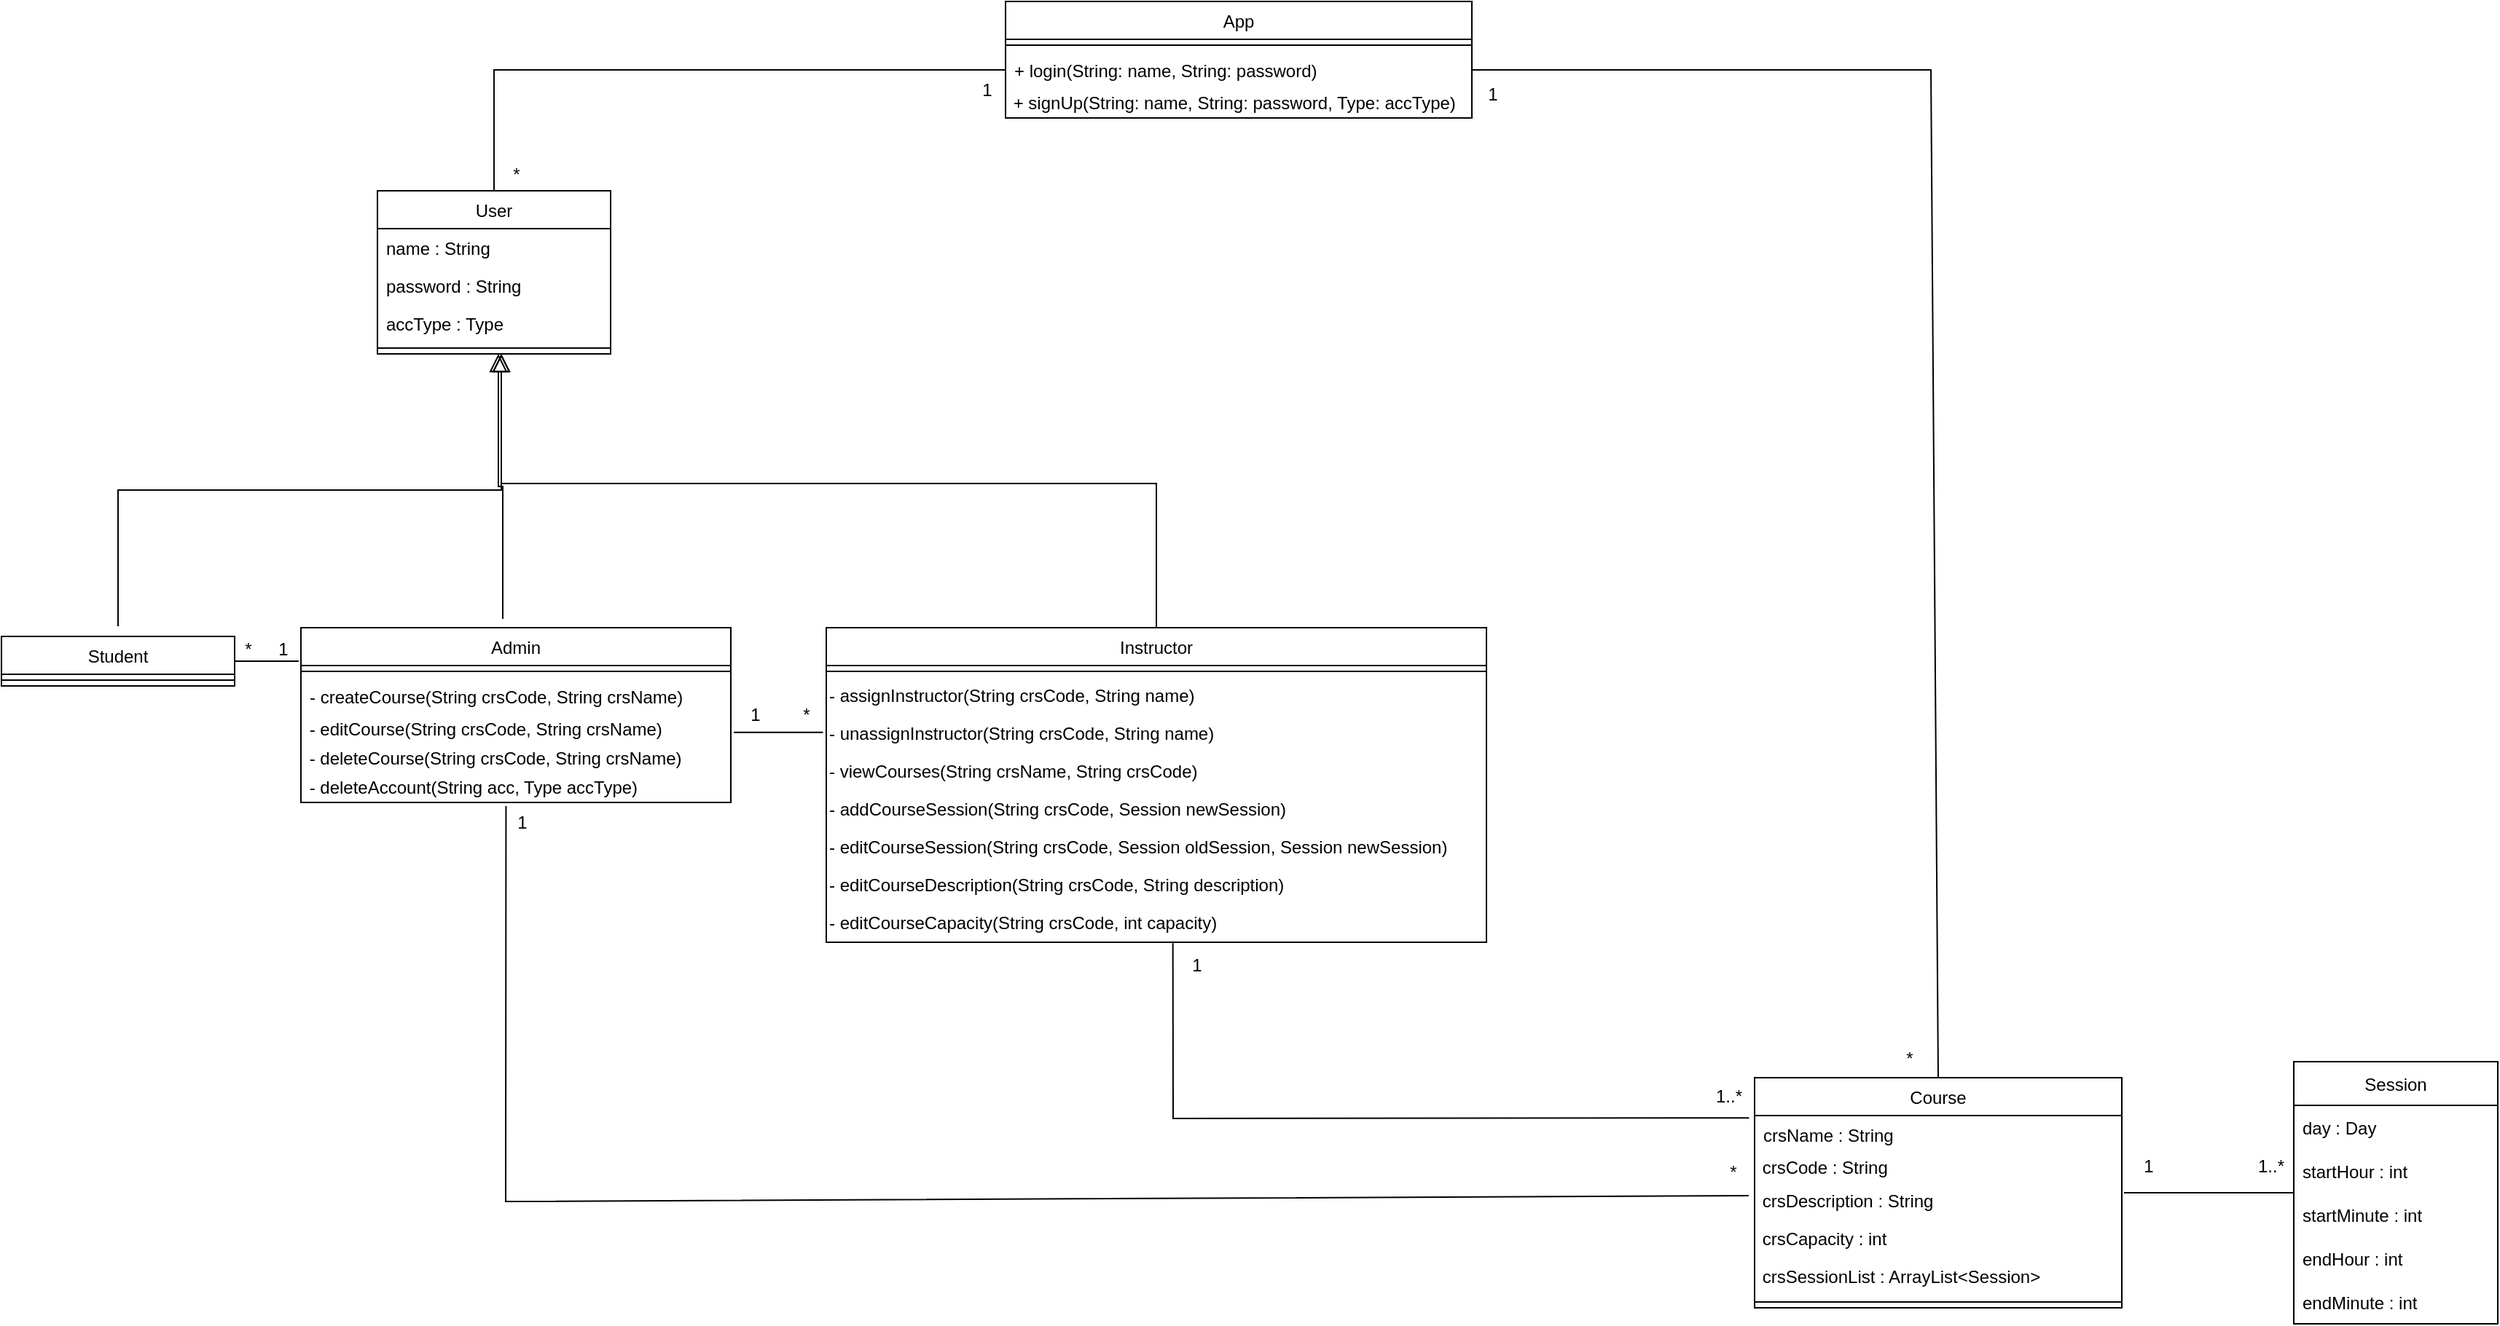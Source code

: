 <mxfile version="20.0.3" type="device"><diagram id="C5RBs43oDa-KdzZeNtuy" name="Page-1"><mxGraphModel dx="1987" dy="2089" grid="0" gridSize="10" guides="1" tooltips="1" connect="1" arrows="1" fold="1" page="1" pageScale="1" pageWidth="827" pageHeight="1169" math="0" shadow="0"><root><mxCell id="WIyWlLk6GJQsqaUBKTNV-0"/><mxCell id="WIyWlLk6GJQsqaUBKTNV-1" parent="WIyWlLk6GJQsqaUBKTNV-0"/><mxCell id="zkfFHV4jXpPFQw0GAbJ--0" value="User" style="swimlane;fontStyle=0;align=center;verticalAlign=top;childLayout=stackLayout;horizontal=1;startSize=26;horizontalStack=0;resizeParent=1;resizeLast=0;collapsible=1;marginBottom=0;rounded=0;shadow=0;strokeWidth=1;" parent="WIyWlLk6GJQsqaUBKTNV-1" vertex="1"><mxGeometry y="120" width="160" height="112" as="geometry"><mxRectangle x="230" y="140" width="160" height="26" as="alternateBounds"/></mxGeometry></mxCell><mxCell id="zkfFHV4jXpPFQw0GAbJ--1" value="name : String" style="text;align=left;verticalAlign=top;spacingLeft=4;spacingRight=4;overflow=hidden;rotatable=0;points=[[0,0.5],[1,0.5]];portConstraint=eastwest;" parent="zkfFHV4jXpPFQw0GAbJ--0" vertex="1"><mxGeometry y="26" width="160" height="26" as="geometry"/></mxCell><mxCell id="zkfFHV4jXpPFQw0GAbJ--2" value="password : String" style="text;align=left;verticalAlign=top;spacingLeft=4;spacingRight=4;overflow=hidden;rotatable=0;points=[[0,0.5],[1,0.5]];portConstraint=eastwest;rounded=0;shadow=0;html=0;" parent="zkfFHV4jXpPFQw0GAbJ--0" vertex="1"><mxGeometry y="52" width="160" height="26" as="geometry"/></mxCell><mxCell id="zkfFHV4jXpPFQw0GAbJ--3" value="accType : Type" style="text;align=left;verticalAlign=top;spacingLeft=4;spacingRight=4;overflow=hidden;rotatable=0;points=[[0,0.5],[1,0.5]];portConstraint=eastwest;rounded=0;shadow=0;html=0;" parent="zkfFHV4jXpPFQw0GAbJ--0" vertex="1"><mxGeometry y="78" width="160" height="26" as="geometry"/></mxCell><mxCell id="zkfFHV4jXpPFQw0GAbJ--4" value="" style="line;html=1;strokeWidth=1;align=left;verticalAlign=middle;spacingTop=-1;spacingLeft=3;spacingRight=3;rotatable=0;labelPosition=right;points=[];portConstraint=eastwest;" parent="zkfFHV4jXpPFQw0GAbJ--0" vertex="1"><mxGeometry y="104" width="160" height="8" as="geometry"/></mxCell><mxCell id="zkfFHV4jXpPFQw0GAbJ--6" value="Admin" style="swimlane;fontStyle=0;align=center;verticalAlign=top;childLayout=stackLayout;horizontal=1;startSize=26;horizontalStack=0;resizeParent=1;resizeLast=0;collapsible=1;marginBottom=0;rounded=0;shadow=0;strokeWidth=1;" parent="WIyWlLk6GJQsqaUBKTNV-1" vertex="1"><mxGeometry x="-52.5" y="420" width="295" height="120" as="geometry"><mxRectangle x="130" y="380" width="160" height="26" as="alternateBounds"/></mxGeometry></mxCell><mxCell id="zkfFHV4jXpPFQw0GAbJ--9" value="" style="line;html=1;strokeWidth=1;align=left;verticalAlign=middle;spacingTop=-1;spacingLeft=3;spacingRight=3;rotatable=0;labelPosition=right;points=[];portConstraint=eastwest;" parent="zkfFHV4jXpPFQw0GAbJ--6" vertex="1"><mxGeometry y="26" width="295" height="8" as="geometry"/></mxCell><mxCell id="zkfFHV4jXpPFQw0GAbJ--11" value="- createCourse(String crsCode, String crsName)" style="text;align=left;verticalAlign=top;spacingLeft=4;spacingRight=4;overflow=hidden;rotatable=0;points=[[0,0.5],[1,0.5]];portConstraint=eastwest;" parent="zkfFHV4jXpPFQw0GAbJ--6" vertex="1"><mxGeometry y="34" width="295" height="26" as="geometry"/></mxCell><mxCell id="dSjiHnSoNEr7GMfDtSUH-16" value="&amp;nbsp;- editCourse(String crsCode, String crsName)" style="text;html=1;resizable=0;autosize=1;align=left;verticalAlign=middle;points=[];fillColor=none;strokeColor=none;rounded=0;" parent="zkfFHV4jXpPFQw0GAbJ--6" vertex="1"><mxGeometry y="60" width="295" height="20" as="geometry"/></mxCell><mxCell id="dSjiHnSoNEr7GMfDtSUH-17" value="&amp;nbsp;- deleteCourse(String crsCode, String crsName)" style="text;html=1;resizable=0;autosize=1;align=left;verticalAlign=middle;points=[];fillColor=none;strokeColor=none;rounded=0;" parent="zkfFHV4jXpPFQw0GAbJ--6" vertex="1"><mxGeometry y="80" width="295" height="20" as="geometry"/></mxCell><mxCell id="dSjiHnSoNEr7GMfDtSUH-19" value="&amp;nbsp;- deleteAccount(String acc, Type accType)" style="text;html=1;resizable=0;autosize=1;align=left;verticalAlign=middle;points=[];fillColor=none;strokeColor=none;rounded=0;" parent="zkfFHV4jXpPFQw0GAbJ--6" vertex="1"><mxGeometry y="100" width="295" height="20" as="geometry"/></mxCell><mxCell id="zkfFHV4jXpPFQw0GAbJ--12" value="" style="endArrow=block;endSize=10;endFill=0;shadow=0;strokeWidth=1;rounded=0;edgeStyle=elbowEdgeStyle;elbow=vertical;" parent="WIyWlLk6GJQsqaUBKTNV-1" edge="1"><mxGeometry width="160" relative="1" as="geometry"><mxPoint x="86" y="414" as="sourcePoint"/><mxPoint x="83" y="232" as="targetPoint"/></mxGeometry></mxCell><mxCell id="zkfFHV4jXpPFQw0GAbJ--13" value="Student" style="swimlane;fontStyle=0;align=center;verticalAlign=top;childLayout=stackLayout;horizontal=1;startSize=26;horizontalStack=0;resizeParent=1;resizeLast=0;collapsible=1;marginBottom=0;rounded=0;shadow=0;strokeWidth=1;" parent="WIyWlLk6GJQsqaUBKTNV-1" vertex="1"><mxGeometry x="-258" y="426" width="160" height="34" as="geometry"><mxRectangle x="340" y="380" width="170" height="26" as="alternateBounds"/></mxGeometry></mxCell><mxCell id="zkfFHV4jXpPFQw0GAbJ--15" value="" style="line;html=1;strokeWidth=1;align=left;verticalAlign=middle;spacingTop=-1;spacingLeft=3;spacingRight=3;rotatable=0;labelPosition=right;points=[];portConstraint=eastwest;" parent="zkfFHV4jXpPFQw0GAbJ--13" vertex="1"><mxGeometry y="26" width="160" height="8" as="geometry"/></mxCell><mxCell id="zkfFHV4jXpPFQw0GAbJ--16" value="" style="endArrow=block;endSize=10;endFill=0;shadow=0;strokeWidth=1;rounded=0;edgeStyle=elbowEdgeStyle;elbow=vertical;" parent="WIyWlLk6GJQsqaUBKTNV-1" edge="1"><mxGeometry width="160" relative="1" as="geometry"><mxPoint x="-178" y="419" as="sourcePoint"/><mxPoint x="85" y="232" as="targetPoint"/></mxGeometry></mxCell><mxCell id="zkfFHV4jXpPFQw0GAbJ--17" value="App" style="swimlane;fontStyle=0;align=center;verticalAlign=top;childLayout=stackLayout;horizontal=1;startSize=26;horizontalStack=0;resizeParent=1;resizeLast=0;collapsible=1;marginBottom=0;rounded=0;shadow=0;strokeWidth=1;" parent="WIyWlLk6GJQsqaUBKTNV-1" vertex="1"><mxGeometry x="431" y="-10" width="320" height="80" as="geometry"><mxRectangle x="550" y="140" width="160" height="26" as="alternateBounds"/></mxGeometry></mxCell><mxCell id="zkfFHV4jXpPFQw0GAbJ--23" value="" style="line;html=1;strokeWidth=1;align=left;verticalAlign=middle;spacingTop=-1;spacingLeft=3;spacingRight=3;rotatable=0;labelPosition=right;points=[];portConstraint=eastwest;" parent="zkfFHV4jXpPFQw0GAbJ--17" vertex="1"><mxGeometry y="26" width="320" height="8" as="geometry"/></mxCell><mxCell id="zkfFHV4jXpPFQw0GAbJ--24" value="+ login(String: name, String: password)" style="text;align=left;verticalAlign=top;spacingLeft=4;spacingRight=4;overflow=hidden;rotatable=0;points=[[0,0.5],[1,0.5]];portConstraint=eastwest;" parent="zkfFHV4jXpPFQw0GAbJ--17" vertex="1"><mxGeometry y="34" width="320" height="26" as="geometry"/></mxCell><mxCell id="dSjiHnSoNEr7GMfDtSUH-7" value="&amp;nbsp;+ signUp(String: name, String: password, Type: accType)" style="text;html=1;align=left;verticalAlign=middle;resizable=0;points=[];autosize=1;strokeColor=none;fillColor=none;" parent="zkfFHV4jXpPFQw0GAbJ--17" vertex="1"><mxGeometry y="60" width="320" height="20" as="geometry"/></mxCell><mxCell id="dSjiHnSoNEr7GMfDtSUH-0" value="Instructor" style="swimlane;fontStyle=0;align=center;verticalAlign=top;childLayout=stackLayout;horizontal=1;startSize=26;horizontalStack=0;resizeParent=1;resizeParentMax=0;resizeLast=0;collapsible=1;marginBottom=0;" parent="WIyWlLk6GJQsqaUBKTNV-1" vertex="1"><mxGeometry x="308" y="420" width="453" height="216" as="geometry"/></mxCell><mxCell id="dSjiHnSoNEr7GMfDtSUH-2" value="" style="line;strokeWidth=1;fillColor=none;align=left;verticalAlign=middle;spacingTop=-1;spacingLeft=3;spacingRight=3;rotatable=0;labelPosition=right;points=[];portConstraint=eastwest;" parent="dSjiHnSoNEr7GMfDtSUH-0" vertex="1"><mxGeometry y="26" width="453" height="8" as="geometry"/></mxCell><mxCell id="snI3bvTsSXkvnuMoRKfe-2" value="- assignInstructor(String crsCode, String name)" style="text;html=1;resizable=0;autosize=1;align=left;verticalAlign=middle;points=[];fillColor=none;strokeColor=none;rounded=0;" parent="dSjiHnSoNEr7GMfDtSUH-0" vertex="1"><mxGeometry y="34" width="453" height="26" as="geometry"/></mxCell><mxCell id="snI3bvTsSXkvnuMoRKfe-3" value="- unassignInstructor(String crsCode, String name)" style="text;html=1;resizable=0;autosize=1;align=left;verticalAlign=middle;points=[];fillColor=none;strokeColor=none;rounded=0;" parent="dSjiHnSoNEr7GMfDtSUH-0" vertex="1"><mxGeometry y="60" width="453" height="26" as="geometry"/></mxCell><mxCell id="snI3bvTsSXkvnuMoRKfe-6" value="- viewCourses(String crsName, String crsCode)" style="text;html=1;resizable=0;autosize=1;align=left;verticalAlign=middle;points=[];fillColor=none;strokeColor=none;rounded=0;" parent="dSjiHnSoNEr7GMfDtSUH-0" vertex="1"><mxGeometry y="86" width="453" height="26" as="geometry"/></mxCell><mxCell id="snI3bvTsSXkvnuMoRKfe-4" value="- addCourseSession(String crsCode, Session newSession)" style="text;html=1;resizable=0;autosize=1;align=left;verticalAlign=middle;points=[];fillColor=none;strokeColor=none;rounded=0;" parent="dSjiHnSoNEr7GMfDtSUH-0" vertex="1"><mxGeometry y="112" width="453" height="26" as="geometry"/></mxCell><mxCell id="snI3bvTsSXkvnuMoRKfe-7" value="- editCourseSession(String crsCode, Session oldSession, Session newSession)" style="text;html=1;resizable=0;autosize=1;align=left;verticalAlign=middle;points=[];fillColor=none;strokeColor=none;rounded=0;" parent="dSjiHnSoNEr7GMfDtSUH-0" vertex="1"><mxGeometry y="138" width="453" height="26" as="geometry"/></mxCell><mxCell id="snI3bvTsSXkvnuMoRKfe-5" value="- editCourseDescription(String crsCode, String description)" style="text;html=1;resizable=0;autosize=1;align=left;verticalAlign=middle;points=[];fillColor=none;strokeColor=none;rounded=0;" parent="dSjiHnSoNEr7GMfDtSUH-0" vertex="1"><mxGeometry y="164" width="453" height="26" as="geometry"/></mxCell><mxCell id="snI3bvTsSXkvnuMoRKfe-8" value="- editCourseCapacity(String crsCode, int capacity)" style="text;html=1;resizable=0;autosize=1;align=left;verticalAlign=middle;points=[];fillColor=none;strokeColor=none;rounded=0;" parent="dSjiHnSoNEr7GMfDtSUH-0" vertex="1"><mxGeometry y="190" width="453" height="26" as="geometry"/></mxCell><mxCell id="dSjiHnSoNEr7GMfDtSUH-8" value="" style="endArrow=none;html=1;rounded=0;entryX=0;entryY=0.5;entryDx=0;entryDy=0;exitX=0.5;exitY=0;exitDx=0;exitDy=0;" parent="WIyWlLk6GJQsqaUBKTNV-1" source="zkfFHV4jXpPFQw0GAbJ--0" target="zkfFHV4jXpPFQw0GAbJ--24" edge="1"><mxGeometry width="50" height="50" relative="1" as="geometry"><mxPoint x="390" y="310" as="sourcePoint"/><mxPoint x="440" y="260" as="targetPoint"/><Array as="points"><mxPoint x="80" y="37"/></Array></mxGeometry></mxCell><mxCell id="dSjiHnSoNEr7GMfDtSUH-9" value="1" style="text;html=1;resizable=0;autosize=1;align=center;verticalAlign=middle;points=[];fillColor=none;strokeColor=none;rounded=0;" parent="WIyWlLk6GJQsqaUBKTNV-1" vertex="1"><mxGeometry x="408" y="41" width="20" height="20" as="geometry"/></mxCell><mxCell id="dSjiHnSoNEr7GMfDtSUH-10" value="*" style="text;html=1;resizable=0;autosize=1;align=center;verticalAlign=middle;points=[];fillColor=none;strokeColor=none;rounded=0;" parent="WIyWlLk6GJQsqaUBKTNV-1" vertex="1"><mxGeometry x="85" y="99" width="20" height="20" as="geometry"/></mxCell><mxCell id="dSjiHnSoNEr7GMfDtSUH-11" value="Course" style="swimlane;fontStyle=0;align=center;verticalAlign=top;childLayout=stackLayout;horizontal=1;startSize=26;horizontalStack=0;resizeParent=1;resizeParentMax=0;resizeLast=0;collapsible=1;marginBottom=0;" parent="WIyWlLk6GJQsqaUBKTNV-1" vertex="1"><mxGeometry x="945" y="729" width="252" height="158" as="geometry"/></mxCell><mxCell id="dSjiHnSoNEr7GMfDtSUH-12" value="crsName : String" style="text;strokeColor=none;fillColor=none;align=left;verticalAlign=top;spacingLeft=4;spacingRight=4;overflow=hidden;rotatable=0;points=[[0,0.5],[1,0.5]];portConstraint=eastwest;" parent="dSjiHnSoNEr7GMfDtSUH-11" vertex="1"><mxGeometry y="26" width="252" height="26" as="geometry"/></mxCell><mxCell id="snI3bvTsSXkvnuMoRKfe-9" value="&amp;nbsp;crsCode : String" style="text;html=1;resizable=0;autosize=1;align=left;verticalAlign=middle;points=[];fillColor=none;strokeColor=none;rounded=0;" parent="dSjiHnSoNEr7GMfDtSUH-11" vertex="1"><mxGeometry y="52" width="252" height="20" as="geometry"/></mxCell><mxCell id="dSjiHnSoNEr7GMfDtSUH-15" value="&amp;nbsp;crsDescription : String" style="text;html=1;resizable=0;autosize=1;align=left;verticalAlign=middle;points=[];fillColor=none;strokeColor=none;rounded=0;" parent="dSjiHnSoNEr7GMfDtSUH-11" vertex="1"><mxGeometry y="72" width="252" height="26" as="geometry"/></mxCell><mxCell id="snI3bvTsSXkvnuMoRKfe-10" value="&amp;nbsp;crsCapacity : int" style="text;html=1;resizable=0;autosize=1;align=left;verticalAlign=middle;points=[];fillColor=none;strokeColor=none;rounded=0;" parent="dSjiHnSoNEr7GMfDtSUH-11" vertex="1"><mxGeometry y="98" width="252" height="26" as="geometry"/></mxCell><mxCell id="snI3bvTsSXkvnuMoRKfe-11" value="&amp;nbsp;crsSessionList : ArrayList&amp;lt;Session&amp;gt;" style="text;html=1;resizable=0;autosize=1;align=left;verticalAlign=middle;points=[];fillColor=none;strokeColor=none;rounded=0;" parent="dSjiHnSoNEr7GMfDtSUH-11" vertex="1"><mxGeometry y="124" width="252" height="26" as="geometry"/></mxCell><mxCell id="dSjiHnSoNEr7GMfDtSUH-13" value="" style="line;strokeWidth=1;fillColor=none;align=left;verticalAlign=middle;spacingTop=-1;spacingLeft=3;spacingRight=3;rotatable=0;labelPosition=right;points=[];portConstraint=eastwest;" parent="dSjiHnSoNEr7GMfDtSUH-11" vertex="1"><mxGeometry y="150" width="252" height="8" as="geometry"/></mxCell><mxCell id="dSjiHnSoNEr7GMfDtSUH-24" value="1" style="text;html=1;resizable=0;autosize=1;align=center;verticalAlign=middle;points=[];fillColor=none;strokeColor=none;rounded=0;" parent="WIyWlLk6GJQsqaUBKTNV-1" vertex="1"><mxGeometry x="755" y="44" width="20" height="20" as="geometry"/></mxCell><mxCell id="dSjiHnSoNEr7GMfDtSUH-33" value="" style="endArrow=none;html=1;rounded=0;entryX=0.5;entryY=0;entryDx=0;entryDy=0;exitX=1;exitY=0.5;exitDx=0;exitDy=0;" parent="WIyWlLk6GJQsqaUBKTNV-1" source="zkfFHV4jXpPFQw0GAbJ--24" target="dSjiHnSoNEr7GMfDtSUH-11" edge="1"><mxGeometry width="50" height="50" relative="1" as="geometry"><mxPoint x="530" y="291.6" as="sourcePoint"/><mxPoint x="649.36" y="209.996" as="targetPoint"/><Array as="points"><mxPoint x="1066" y="37"/></Array></mxGeometry></mxCell><mxCell id="dSjiHnSoNEr7GMfDtSUH-34" value="" style="endArrow=block;endSize=10;endFill=0;shadow=0;strokeWidth=1;rounded=0;edgeStyle=elbowEdgeStyle;elbow=vertical;entryX=0.524;entryY=0.275;entryDx=0;entryDy=0;entryPerimeter=0;" parent="WIyWlLk6GJQsqaUBKTNV-1" source="dSjiHnSoNEr7GMfDtSUH-0" edge="1"><mxGeometry width="160" relative="1" as="geometry"><mxPoint x="447.16" y="478.8" as="sourcePoint"/><mxPoint x="85.0" y="232.0" as="targetPoint"/><Array as="points"><mxPoint x="265" y="321"/><mxPoint x="114.16" y="261.8"/><mxPoint x="227.16" y="303.8"/><mxPoint x="327.16" y="353.8"/></Array></mxGeometry></mxCell><mxCell id="snI3bvTsSXkvnuMoRKfe-12" value="" style="endArrow=none;html=1;rounded=0;exitX=1.006;exitY=0.269;exitDx=0;exitDy=0;exitPerimeter=0;" parent="WIyWlLk6GJQsqaUBKTNV-1" source="dSjiHnSoNEr7GMfDtSUH-15" target="snI3bvTsSXkvnuMoRKfe-13" edge="1"><mxGeometry width="50" height="50" relative="1" as="geometry"><mxPoint x="828" y="244" as="sourcePoint"/><mxPoint x="961" y="247" as="targetPoint"/></mxGeometry></mxCell><mxCell id="snI3bvTsSXkvnuMoRKfe-13" value="Session" style="swimlane;fontStyle=0;childLayout=stackLayout;horizontal=1;startSize=30;horizontalStack=0;resizeParent=1;resizeParentMax=0;resizeLast=0;collapsible=1;marginBottom=0;" parent="WIyWlLk6GJQsqaUBKTNV-1" vertex="1"><mxGeometry x="1315" y="718" width="140" height="180" as="geometry"/></mxCell><mxCell id="snI3bvTsSXkvnuMoRKfe-14" value="day : Day" style="text;strokeColor=none;fillColor=none;align=left;verticalAlign=middle;spacingLeft=4;spacingRight=4;overflow=hidden;points=[[0,0.5],[1,0.5]];portConstraint=eastwest;rotatable=0;" parent="snI3bvTsSXkvnuMoRKfe-13" vertex="1"><mxGeometry y="30" width="140" height="30" as="geometry"/></mxCell><mxCell id="snI3bvTsSXkvnuMoRKfe-15" value="startHour : int" style="text;strokeColor=none;fillColor=none;align=left;verticalAlign=middle;spacingLeft=4;spacingRight=4;overflow=hidden;points=[[0,0.5],[1,0.5]];portConstraint=eastwest;rotatable=0;" parent="snI3bvTsSXkvnuMoRKfe-13" vertex="1"><mxGeometry y="60" width="140" height="30" as="geometry"/></mxCell><mxCell id="snI3bvTsSXkvnuMoRKfe-16" value="startMinute : int" style="text;strokeColor=none;fillColor=none;align=left;verticalAlign=middle;spacingLeft=4;spacingRight=4;overflow=hidden;points=[[0,0.5],[1,0.5]];portConstraint=eastwest;rotatable=0;" parent="snI3bvTsSXkvnuMoRKfe-13" vertex="1"><mxGeometry y="90" width="140" height="30" as="geometry"/></mxCell><mxCell id="snI3bvTsSXkvnuMoRKfe-17" value="endHour : int" style="text;strokeColor=none;fillColor=none;align=left;verticalAlign=middle;spacingLeft=4;spacingRight=4;overflow=hidden;points=[[0,0.5],[1,0.5]];portConstraint=eastwest;rotatable=0;" parent="snI3bvTsSXkvnuMoRKfe-13" vertex="1"><mxGeometry y="120" width="140" height="30" as="geometry"/></mxCell><mxCell id="snI3bvTsSXkvnuMoRKfe-18" value="endMinute : int" style="text;strokeColor=none;fillColor=none;align=left;verticalAlign=middle;spacingLeft=4;spacingRight=4;overflow=hidden;points=[[0,0.5],[1,0.5]];portConstraint=eastwest;rotatable=0;" parent="snI3bvTsSXkvnuMoRKfe-13" vertex="1"><mxGeometry y="150" width="140" height="30" as="geometry"/></mxCell><mxCell id="snI3bvTsSXkvnuMoRKfe-20" value="*" style="text;html=1;resizable=0;autosize=1;align=center;verticalAlign=middle;points=[];fillColor=none;strokeColor=none;rounded=0;" parent="WIyWlLk6GJQsqaUBKTNV-1" vertex="1"><mxGeometry x="1039" y="703" width="23" height="26" as="geometry"/></mxCell><mxCell id="LKs3Flob3JbunGhz9_3X-0" value="1..*" style="text;html=1;resizable=0;autosize=1;align=center;verticalAlign=middle;points=[];fillColor=none;strokeColor=none;rounded=0;" parent="WIyWlLk6GJQsqaUBKTNV-1" vertex="1"><mxGeometry x="1285" y="781" width="28" height="18" as="geometry"/></mxCell><mxCell id="LKs3Flob3JbunGhz9_3X-1" value="1" style="text;html=1;resizable=0;autosize=1;align=center;verticalAlign=middle;points=[];fillColor=none;strokeColor=none;rounded=0;" parent="WIyWlLk6GJQsqaUBKTNV-1" vertex="1"><mxGeometry x="1206" y="781" width="17" height="18" as="geometry"/></mxCell><mxCell id="LKs3Flob3JbunGhz9_3X-2" value="" style="endArrow=none;html=1;rounded=0;entryX=1.007;entryY=0.594;entryDx=0;entryDy=0;entryPerimeter=0;exitX=-0.005;exitY=0.457;exitDx=0;exitDy=0;exitPerimeter=0;" parent="WIyWlLk6GJQsqaUBKTNV-1" source="snI3bvTsSXkvnuMoRKfe-3" target="dSjiHnSoNEr7GMfDtSUH-16" edge="1"><mxGeometry width="50" height="50" relative="1" as="geometry"><mxPoint x="556" y="565" as="sourcePoint"/><mxPoint x="606" y="515" as="targetPoint"/></mxGeometry></mxCell><mxCell id="LKs3Flob3JbunGhz9_3X-3" value="" style="endArrow=none;html=1;rounded=0;entryX=1;entryY=0.5;entryDx=0;entryDy=0;" parent="WIyWlLk6GJQsqaUBKTNV-1" target="zkfFHV4jXpPFQw0GAbJ--13" edge="1"><mxGeometry width="50" height="50" relative="1" as="geometry"><mxPoint x="-54" y="443" as="sourcePoint"/><mxPoint x="606" y="515" as="targetPoint"/></mxGeometry></mxCell><mxCell id="LKs3Flob3JbunGhz9_3X-5" value="1" style="text;html=1;resizable=0;autosize=1;align=center;verticalAlign=middle;points=[];fillColor=none;strokeColor=none;rounded=0;" parent="WIyWlLk6GJQsqaUBKTNV-1" vertex="1"><mxGeometry x="-74" y="426" width="17" height="18" as="geometry"/></mxCell><mxCell id="LKs3Flob3JbunGhz9_3X-6" value="1" style="text;html=1;resizable=0;autosize=1;align=center;verticalAlign=middle;points=[];fillColor=none;strokeColor=none;rounded=0;" parent="WIyWlLk6GJQsqaUBKTNV-1" vertex="1"><mxGeometry x="250" y="471" width="17" height="18" as="geometry"/></mxCell><mxCell id="LKs3Flob3JbunGhz9_3X-7" value="" style="endArrow=none;html=1;rounded=0;entryX=0.477;entryY=1.124;entryDx=0;entryDy=0;entryPerimeter=0;exitX=-0.016;exitY=0.346;exitDx=0;exitDy=0;exitPerimeter=0;" parent="WIyWlLk6GJQsqaUBKTNV-1" source="dSjiHnSoNEr7GMfDtSUH-15" target="dSjiHnSoNEr7GMfDtSUH-19" edge="1"><mxGeometry width="50" height="50" relative="1" as="geometry"><mxPoint x="85" y="810" as="sourcePoint"/><mxPoint x="606" y="515" as="targetPoint"/><Array as="points"><mxPoint x="88" y="814"/></Array></mxGeometry></mxCell><mxCell id="LKs3Flob3JbunGhz9_3X-8" value="" style="endArrow=none;html=1;rounded=0;entryX=0.525;entryY=1.023;entryDx=0;entryDy=0;entryPerimeter=0;exitX=-0.015;exitY=0.061;exitDx=0;exitDy=0;exitPerimeter=0;" parent="WIyWlLk6GJQsqaUBKTNV-1" source="dSjiHnSoNEr7GMfDtSUH-12" target="snI3bvTsSXkvnuMoRKfe-8" edge="1"><mxGeometry width="50" height="50" relative="1" as="geometry"><mxPoint x="950.968" y="819.996" as="sourcePoint"/><mxPoint x="98.215" y="552.48" as="targetPoint"/><Array as="points"><mxPoint x="546" y="757"/></Array></mxGeometry></mxCell><mxCell id="LKs3Flob3JbunGhz9_3X-10" value="1" style="text;html=1;resizable=0;autosize=1;align=center;verticalAlign=middle;points=[];fillColor=none;strokeColor=none;rounded=0;" parent="WIyWlLk6GJQsqaUBKTNV-1" vertex="1"><mxGeometry x="90" y="545" width="17" height="18" as="geometry"/></mxCell><mxCell id="LKs3Flob3JbunGhz9_3X-11" value="*" style="text;html=1;resizable=0;autosize=1;align=center;verticalAlign=middle;points=[];fillColor=none;strokeColor=none;rounded=0;" parent="WIyWlLk6GJQsqaUBKTNV-1" vertex="1"><mxGeometry x="282" y="467" width="23" height="26" as="geometry"/></mxCell><mxCell id="LKs3Flob3JbunGhz9_3X-12" value="*" style="text;html=1;resizable=0;autosize=1;align=center;verticalAlign=middle;points=[];fillColor=none;strokeColor=none;rounded=0;" parent="WIyWlLk6GJQsqaUBKTNV-1" vertex="1"><mxGeometry x="918" y="781" width="23" height="26" as="geometry"/></mxCell><mxCell id="LKs3Flob3JbunGhz9_3X-13" value="*" style="text;html=1;resizable=0;autosize=1;align=center;verticalAlign=middle;points=[];fillColor=none;strokeColor=none;rounded=0;" parent="WIyWlLk6GJQsqaUBKTNV-1" vertex="1"><mxGeometry x="-101" y="422" width="23" height="26" as="geometry"/></mxCell><mxCell id="LKs3Flob3JbunGhz9_3X-14" value="1" style="text;html=1;resizable=0;autosize=1;align=center;verticalAlign=middle;points=[];fillColor=none;strokeColor=none;rounded=0;" parent="WIyWlLk6GJQsqaUBKTNV-1" vertex="1"><mxGeometry x="549" y="639" width="25" height="26" as="geometry"/></mxCell><mxCell id="LKs3Flob3JbunGhz9_3X-15" value="1..*" style="text;html=1;resizable=0;autosize=1;align=center;verticalAlign=middle;points=[];fillColor=none;strokeColor=none;rounded=0;" parent="WIyWlLk6GJQsqaUBKTNV-1" vertex="1"><mxGeometry x="913" y="733" width="28" height="18" as="geometry"/></mxCell></root></mxGraphModel></diagram></mxfile>